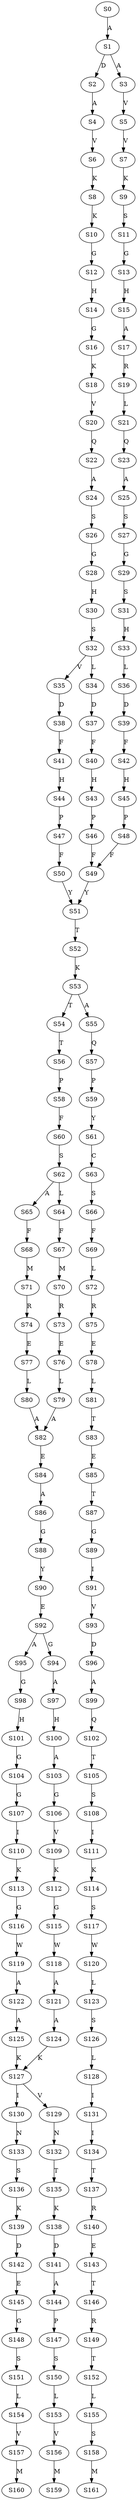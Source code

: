 strict digraph  {
	S0 -> S1 [ label = A ];
	S1 -> S2 [ label = D ];
	S1 -> S3 [ label = A ];
	S2 -> S4 [ label = A ];
	S3 -> S5 [ label = V ];
	S4 -> S6 [ label = V ];
	S5 -> S7 [ label = V ];
	S6 -> S8 [ label = K ];
	S7 -> S9 [ label = K ];
	S8 -> S10 [ label = K ];
	S9 -> S11 [ label = S ];
	S10 -> S12 [ label = G ];
	S11 -> S13 [ label = G ];
	S12 -> S14 [ label = H ];
	S13 -> S15 [ label = H ];
	S14 -> S16 [ label = G ];
	S15 -> S17 [ label = A ];
	S16 -> S18 [ label = K ];
	S17 -> S19 [ label = R ];
	S18 -> S20 [ label = V ];
	S19 -> S21 [ label = L ];
	S20 -> S22 [ label = Q ];
	S21 -> S23 [ label = Q ];
	S22 -> S24 [ label = A ];
	S23 -> S25 [ label = A ];
	S24 -> S26 [ label = S ];
	S25 -> S27 [ label = S ];
	S26 -> S28 [ label = G ];
	S27 -> S29 [ label = G ];
	S28 -> S30 [ label = H ];
	S29 -> S31 [ label = S ];
	S30 -> S32 [ label = S ];
	S31 -> S33 [ label = H ];
	S32 -> S34 [ label = L ];
	S32 -> S35 [ label = V ];
	S33 -> S36 [ label = L ];
	S34 -> S37 [ label = D ];
	S35 -> S38 [ label = D ];
	S36 -> S39 [ label = D ];
	S37 -> S40 [ label = F ];
	S38 -> S41 [ label = F ];
	S39 -> S42 [ label = F ];
	S40 -> S43 [ label = H ];
	S41 -> S44 [ label = H ];
	S42 -> S45 [ label = H ];
	S43 -> S46 [ label = P ];
	S44 -> S47 [ label = P ];
	S45 -> S48 [ label = P ];
	S46 -> S49 [ label = F ];
	S47 -> S50 [ label = F ];
	S48 -> S49 [ label = F ];
	S49 -> S51 [ label = Y ];
	S50 -> S51 [ label = Y ];
	S51 -> S52 [ label = T ];
	S52 -> S53 [ label = K ];
	S53 -> S54 [ label = T ];
	S53 -> S55 [ label = A ];
	S54 -> S56 [ label = T ];
	S55 -> S57 [ label = Q ];
	S56 -> S58 [ label = P ];
	S57 -> S59 [ label = P ];
	S58 -> S60 [ label = F ];
	S59 -> S61 [ label = Y ];
	S60 -> S62 [ label = S ];
	S61 -> S63 [ label = C ];
	S62 -> S64 [ label = L ];
	S62 -> S65 [ label = A ];
	S63 -> S66 [ label = S ];
	S64 -> S67 [ label = F ];
	S65 -> S68 [ label = F ];
	S66 -> S69 [ label = F ];
	S67 -> S70 [ label = M ];
	S68 -> S71 [ label = M ];
	S69 -> S72 [ label = L ];
	S70 -> S73 [ label = R ];
	S71 -> S74 [ label = R ];
	S72 -> S75 [ label = R ];
	S73 -> S76 [ label = E ];
	S74 -> S77 [ label = E ];
	S75 -> S78 [ label = E ];
	S76 -> S79 [ label = L ];
	S77 -> S80 [ label = L ];
	S78 -> S81 [ label = L ];
	S79 -> S82 [ label = A ];
	S80 -> S82 [ label = A ];
	S81 -> S83 [ label = T ];
	S82 -> S84 [ label = E ];
	S83 -> S85 [ label = E ];
	S84 -> S86 [ label = A ];
	S85 -> S87 [ label = T ];
	S86 -> S88 [ label = G ];
	S87 -> S89 [ label = G ];
	S88 -> S90 [ label = Y ];
	S89 -> S91 [ label = I ];
	S90 -> S92 [ label = E ];
	S91 -> S93 [ label = V ];
	S92 -> S94 [ label = G ];
	S92 -> S95 [ label = A ];
	S93 -> S96 [ label = D ];
	S94 -> S97 [ label = A ];
	S95 -> S98 [ label = G ];
	S96 -> S99 [ label = A ];
	S97 -> S100 [ label = H ];
	S98 -> S101 [ label = H ];
	S99 -> S102 [ label = Q ];
	S100 -> S103 [ label = A ];
	S101 -> S104 [ label = G ];
	S102 -> S105 [ label = T ];
	S103 -> S106 [ label = G ];
	S104 -> S107 [ label = G ];
	S105 -> S108 [ label = S ];
	S106 -> S109 [ label = V ];
	S107 -> S110 [ label = I ];
	S108 -> S111 [ label = I ];
	S109 -> S112 [ label = K ];
	S110 -> S113 [ label = K ];
	S111 -> S114 [ label = K ];
	S112 -> S115 [ label = G ];
	S113 -> S116 [ label = G ];
	S114 -> S117 [ label = S ];
	S115 -> S118 [ label = W ];
	S116 -> S119 [ label = W ];
	S117 -> S120 [ label = W ];
	S118 -> S121 [ label = A ];
	S119 -> S122 [ label = A ];
	S120 -> S123 [ label = L ];
	S121 -> S124 [ label = A ];
	S122 -> S125 [ label = A ];
	S123 -> S126 [ label = S ];
	S124 -> S127 [ label = K ];
	S125 -> S127 [ label = K ];
	S126 -> S128 [ label = L ];
	S127 -> S129 [ label = V ];
	S127 -> S130 [ label = I ];
	S128 -> S131 [ label = I ];
	S129 -> S132 [ label = N ];
	S130 -> S133 [ label = N ];
	S131 -> S134 [ label = I ];
	S132 -> S135 [ label = T ];
	S133 -> S136 [ label = S ];
	S134 -> S137 [ label = T ];
	S135 -> S138 [ label = K ];
	S136 -> S139 [ label = K ];
	S137 -> S140 [ label = R ];
	S138 -> S141 [ label = D ];
	S139 -> S142 [ label = D ];
	S140 -> S143 [ label = E ];
	S141 -> S144 [ label = A ];
	S142 -> S145 [ label = E ];
	S143 -> S146 [ label = T ];
	S144 -> S147 [ label = P ];
	S145 -> S148 [ label = G ];
	S146 -> S149 [ label = R ];
	S147 -> S150 [ label = S ];
	S148 -> S151 [ label = S ];
	S149 -> S152 [ label = T ];
	S150 -> S153 [ label = L ];
	S151 -> S154 [ label = L ];
	S152 -> S155 [ label = L ];
	S153 -> S156 [ label = V ];
	S154 -> S157 [ label = V ];
	S155 -> S158 [ label = S ];
	S156 -> S159 [ label = M ];
	S157 -> S160 [ label = M ];
	S158 -> S161 [ label = M ];
}
